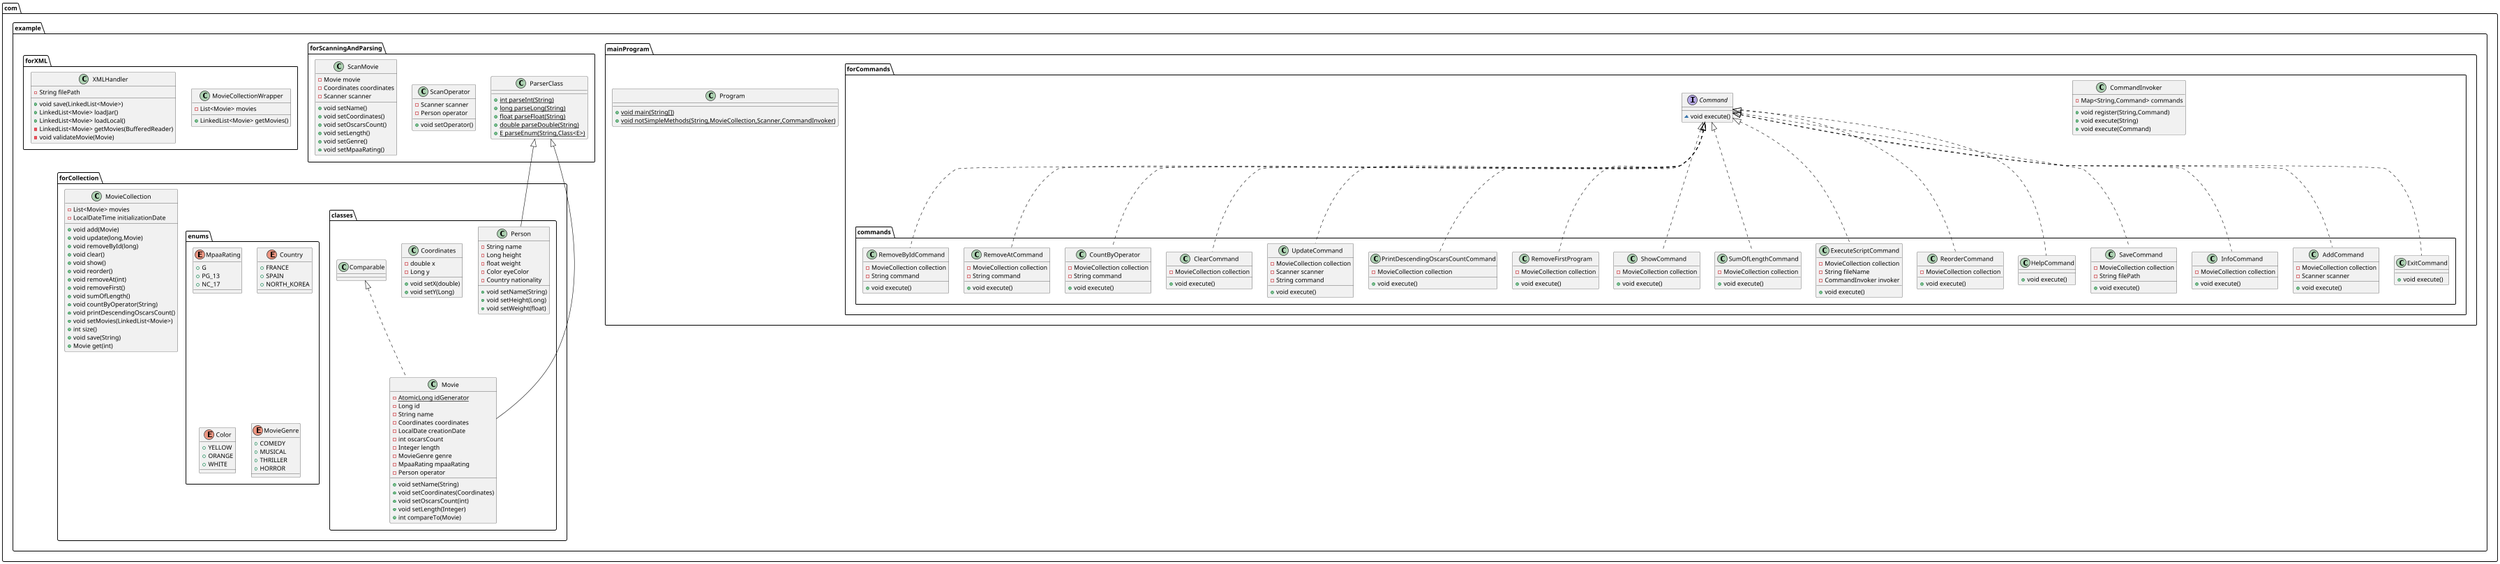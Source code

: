 @startuml
scale 0.2
skinparam dpi 300
class com.example.forCollection.classes.Person {
- String name
- Long height
- float weight
- Color eyeColor
- Country nationality
+ void setName(String)
+ void setHeight(Long)
+ void setWeight(float)
}


class com.example.mainProgram.forCommands.commands.ExitCommand {
+ void execute()
}

class com.example.forScanningAndParsing.ParserClass {
+ {static} int parseInt(String)
+ {static} long parseLong(String)
+ {static} float parseFloat(String)
+ {static} double parseDouble(String)
+ {static} E parseEnum(String,Class<E>)
}

class com.example.mainProgram.forCommands.commands.AddCommand {
- MovieCollection collection
- Scanner scanner
+ void execute()
}


class com.example.mainProgram.forCommands.commands.InfoCommand {
- MovieCollection collection
+ void execute()
}


class com.example.forCollection.MovieCollection {
- List<Movie> movies
- LocalDateTime initializationDate
+ void add(Movie)
+ void update(long,Movie)
+ void removeById(long)
+ void clear()
+ void show()
+ void reorder()
+ void removeAt(int)
+ void removeFirst()
+ void sumOfLength()
+ void countByOperator(String)
+ void printDescendingOscarsCount()
+ void setMovies(LinkedList<Movie>)
+ int size()
+ void save(String)
+ Movie get(int)
}


class com.example.mainProgram.forCommands.commands.SaveCommand {
- MovieCollection collection
- String filePath
+ void execute()
}


enum com.example.forCollection.enums.MpaaRating {
+  G
+  PG_13
+  NC_17
}

class com.example.forXML.MovieCollectionWrapper {
- List<Movie> movies
+ LinkedList<Movie> getMovies()
}


class com.example.mainProgram.forCommands.commands.HelpCommand {
+ void execute()
}

enum com.example.forCollection.enums.Country {
+  FRANCE
+  SPAIN
+  NORTH_KOREA
}

class com.example.mainProgram.forCommands.commands.ReorderCommand {
- MovieCollection collection
+ void execute()
}


class com.example.mainProgram.forCommands.CommandInvoker {
- Map<String,Command> commands
+ void register(String,Command)
+ void execute(String)
+ void execute(Command)
}


class com.example.mainProgram.forCommands.commands.ExecuteScriptCommand {
- MovieCollection collection
- String fileName
- CommandInvoker invoker
+ void execute()
}


enum com.example.forCollection.enums.Color {
+  YELLOW
+  ORANGE
+  WHITE
}

class com.example.forCollection.classes.Coordinates {
- double x
- Long y
+ void setX(double)
+ void setY(Long)
}


class com.example.mainProgram.forCommands.commands.SumOfLengthCommand {
- MovieCollection collection
+ void execute()
}


class com.example.forCollection.classes.Movie {
- {static} AtomicLong idGenerator
- Long id
- String name
- Coordinates coordinates
- LocalDate creationDate
- int oscarsCount
- Integer length
- MovieGenre genre
- MpaaRating mpaaRating
- Person operator
+ void setName(String)
+ void setCoordinates(Coordinates)
+ void setOscarsCount(int)
+ void setLength(Integer)
+ int compareTo(Movie)
}


class com.example.mainProgram.forCommands.commands.ShowCommand {
- MovieCollection collection
+ void execute()
}


class com.example.mainProgram.forCommands.commands.RemoveFirstProgram {
- MovieCollection collection
+ void execute()
}


class com.example.mainProgram.forCommands.commands.PrintDescendingOscarsCountCommand {
- MovieCollection collection
+ void execute()
}


class com.example.mainProgram.forCommands.commands.UpdateCommand {
- MovieCollection collection
- Scanner scanner
- String command
+ void execute()
}


class com.example.mainProgram.Program {
+ {static} void main(String[])
+ {static} void notSimpleMethods(String,MovieCollection,Scanner,CommandInvoker)
}

class com.example.mainProgram.forCommands.commands.ClearCommand {
- MovieCollection collection
+ void execute()
}


interface com.example.mainProgram.forCommands.Command {
~ void execute()
}

class com.example.forScanningAndParsing.ScanOperator {
- Scanner scanner
- Person operator
+ void setOperator()
}


class com.example.forScanningAndParsing.ScanMovie {
- Movie movie
- Coordinates coordinates
- Scanner scanner
+ void setName()
+ void setCoordinates()
+ void setOscarsCount()
+ void setLength()
+ void setGenre()
+ void setMpaaRating()
}


class com.example.mainProgram.forCommands.commands.CountByOperator {
- MovieCollection collection
- String command
+ void execute()
}


class com.example.mainProgram.forCommands.commands.RemoveAtCommand {
- MovieCollection collection
- String command
+ void execute()
}


class com.example.mainProgram.forCommands.commands.RemoveByIdCommand {
- MovieCollection collection
- String command
+ void execute()
}


class com.example.forXML.XMLHandler {
- String filePath
+ void save(LinkedList<Movie>)
+ LinkedList<Movie> loadJar()
+ LinkedList<Movie> loadLocal()
- LinkedList<Movie> getMovies(BufferedReader)
- void validateMovie(Movie)
}


enum com.example.forCollection.enums.MovieGenre {
+  COMEDY
+  MUSICAL
+  THRILLER
+  HORROR
}



com.example.forScanningAndParsing.ParserClass <|-- com.example.forCollection.classes.Person
com.example.mainProgram.forCommands.Command <|.. com.example.mainProgram.forCommands.commands.ExitCommand
com.example.mainProgram.forCommands.Command <|.. com.example.mainProgram.forCommands.commands.AddCommand
com.example.mainProgram.forCommands.Command <|.. com.example.mainProgram.forCommands.commands.InfoCommand
com.example.mainProgram.forCommands.Command <|.. com.example.mainProgram.forCommands.commands.SaveCommand
com.example.mainProgram.forCommands.Command <|.. com.example.mainProgram.forCommands.commands.HelpCommand
com.example.mainProgram.forCommands.Command <|.. com.example.mainProgram.forCommands.commands.ReorderCommand
com.example.mainProgram.forCommands.Command <|.. com.example.mainProgram.forCommands.commands.ExecuteScriptCommand
com.example.mainProgram.forCommands.Command <|.. com.example.mainProgram.forCommands.commands.SumOfLengthCommand
com.example.forCollection.classes.Comparable <|.. com.example.forCollection.classes.Movie
com.example.forScanningAndParsing.ParserClass <|-- com.example.forCollection.classes.Movie
com.example.mainProgram.forCommands.Command <|.. com.example.mainProgram.forCommands.commands.ShowCommand
com.example.mainProgram.forCommands.Command <|.. com.example.mainProgram.forCommands.commands.RemoveFirstProgram
com.example.mainProgram.forCommands.Command <|.. com.example.mainProgram.forCommands.commands.PrintDescendingOscarsCountCommand
com.example.mainProgram.forCommands.Command <|.. com.example.mainProgram.forCommands.commands.UpdateCommand
com.example.mainProgram.forCommands.Command <|.. com.example.mainProgram.forCommands.commands.ClearCommand
com.example.mainProgram.forCommands.Command <|.. com.example.mainProgram.forCommands.commands.CountByOperator
com.example.mainProgram.forCommands.Command <|.. com.example.mainProgram.forCommands.commands.RemoveAtCommand
com.example.mainProgram.forCommands.Command <|.. com.example.mainProgram.forCommands.commands.RemoveByIdCommand
@enduml